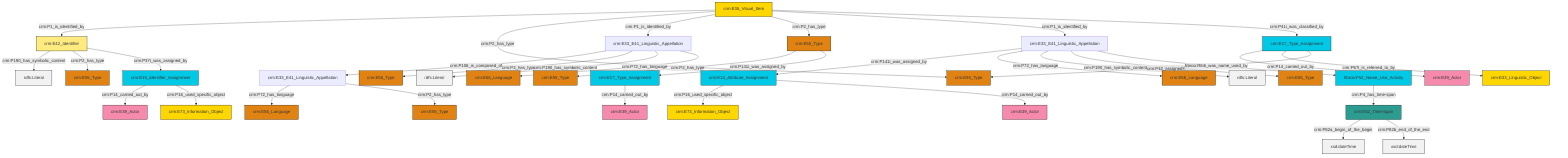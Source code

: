 graph TD
classDef Literal fill:#f2f2f2,stroke:#000000;
classDef CRM_Entity fill:#FFFFFF,stroke:#000000;
classDef Temporal_Entity fill:#00C9E6, stroke:#000000;
classDef Type fill:#E18312, stroke:#000000;
classDef Time-Span fill:#2C9C91, stroke:#000000;
classDef Appellation fill:#FFEB7F, stroke:#000000;
classDef Place fill:#008836, stroke:#000000;
classDef Persistent_Item fill:#B266B2, stroke:#000000;
classDef Conceptual_Object fill:#FFD700, stroke:#000000;
classDef Physical_Thing fill:#D2B48C, stroke:#000000;
classDef Actor fill:#f58aad, stroke:#000000;
classDef PC_Classes fill:#4ce600, stroke:#000000;
classDef Multi fill:#cccccc,stroke:#000000;

0["crm:E17_Type_Assignment"]:::Temporal_Entity -->|crm:P14_carried_out_by| 1["crm:E39_Actor"]:::Actor
3["crm:E33_E41_Linguistic_Appellation"]:::Default -->|crm:P141i_was_assigned_by| 4["crm:E13_Attribute_Assignment"]:::Temporal_Entity
7["crm:E17_Type_Assignment"]:::Temporal_Entity -->|crm:P14_carried_out_by| 8["crm:E39_Actor"]:::Actor
13["frbroo:F52_Name_Use_Activity"]:::Temporal_Entity -->|crm:P4_has_time-span| 14["crm:E52_Time-Span"]:::Time-Span
15["crm:E36_Visual_Item"]:::Conceptual_Object -->|crm:P1_is_identified_by| 16["crm:E42_Identifier"]:::Appellation
16["crm:E42_Identifier"]:::Appellation -->|crm:P190_has_symbolic_content| 17[rdfs:Literal]:::Literal
16["crm:E42_Identifier"]:::Appellation -->|crm:P2_has_type| 9["crm:E55_Type"]:::Type
18["crm:E33_E41_Linguistic_Appellation"]:::Default -->|crm:P106_is_composed_of| 19["crm:E33_E41_Linguistic_Appellation"]:::Default
3["crm:E33_E41_Linguistic_Appellation"]:::Default -->|crm:P72_has_language| 11["crm:E56_Language"]:::Type
20["crm:E55_Type"]:::Type -->|crm:P2_has_type| 21["crm:E55_Type"]:::Type
4["crm:E13_Attribute_Assignment"]:::Temporal_Entity -->|crm:P16_used_specific_object| 22["crm:E73_Information_Object"]:::Conceptual_Object
3["crm:E33_E41_Linguistic_Appellation"]:::Default -->|crm:P190_has_symbolic_content| 23[rdfs:Literal]:::Literal
3["crm:E33_E41_Linguistic_Appellation"]:::Default -->|crm:P2_has_type| 24["crm:E55_Type"]:::Type
15["crm:E36_Visual_Item"]:::Conceptual_Object -->|crm:P2_has_type| 25["crm:E55_Type"]:::Type
15["crm:E36_Visual_Item"]:::Conceptual_Object -->|crm:P1_is_identified_by| 18["crm:E33_E41_Linguistic_Appellation"]:::Default
20["crm:E55_Type"]:::Type -->|crm:P141i_was_assigned_by| 7["crm:E17_Type_Assignment"]:::Temporal_Entity
15["crm:E36_Visual_Item"]:::Conceptual_Object -->|crm:P2_has_type| 20["crm:E55_Type"]:::Type
18["crm:E33_E41_Linguistic_Appellation"]:::Default -->|crm:P2_has_type| 32["crm:E55_Type"]:::Type
36["crm:E15_Identifier_Assignment"]:::Temporal_Entity -->|crm:P14_carried_out_by| 5["crm:E39_Actor"]:::Actor
3["crm:E33_E41_Linguistic_Appellation"]:::Default -->|frbroo:R64i_was_name_used_by| 13["frbroo:F52_Name_Use_Activity"]:::Temporal_Entity
15["crm:E36_Visual_Item"]:::Conceptual_Object -->|crm:P1_is_identified_by| 3["crm:E33_E41_Linguistic_Appellation"]:::Default
0["crm:E17_Type_Assignment"]:::Temporal_Entity -->|crm:P67i_is_referred_to_by| 43["crm:E33_Linguistic_Object"]:::Conceptual_Object
14["crm:E52_Time-Span"]:::Time-Span -->|crm:P82a_begin_of_the_begin| 45[xsd:dateTime]:::Literal
0["crm:E17_Type_Assignment"]:::Temporal_Entity -->|crm:P42_assigned| 25["crm:E55_Type"]:::Type
16["crm:E42_Identifier"]:::Appellation -->|crm:P37i_was_assigned_by| 36["crm:E15_Identifier_Assignment"]:::Temporal_Entity
4["crm:E13_Attribute_Assignment"]:::Temporal_Entity -->|crm:P14_carried_out_by| 39["crm:E39_Actor"]:::Actor
18["crm:E33_E41_Linguistic_Appellation"]:::Default -->|crm:P190_has_symbolic_content| 51[rdfs:Literal]:::Literal
18["crm:E33_E41_Linguistic_Appellation"]:::Default -->|crm:P72_has_language| 48["crm:E56_Language"]:::Type
14["crm:E52_Time-Span"]:::Time-Span -->|crm:P82b_end_of_the_end| 57[xsd:dateTime]:::Literal
19["crm:E33_E41_Linguistic_Appellation"]:::Default -->|crm:P72_has_language| 54["crm:E56_Language"]:::Type
19["crm:E33_E41_Linguistic_Appellation"]:::Default -->|crm:P2_has_type| 60["crm:E55_Type"]:::Type
15["crm:E36_Visual_Item"]:::Conceptual_Object -->|crm:P41i_was_classified_by| 0["crm:E17_Type_Assignment"]:::Temporal_Entity
36["crm:E15_Identifier_Assignment"]:::Temporal_Entity -->|crm:P16_used_specific_object| 34["crm:E73_Information_Object"]:::Conceptual_Object